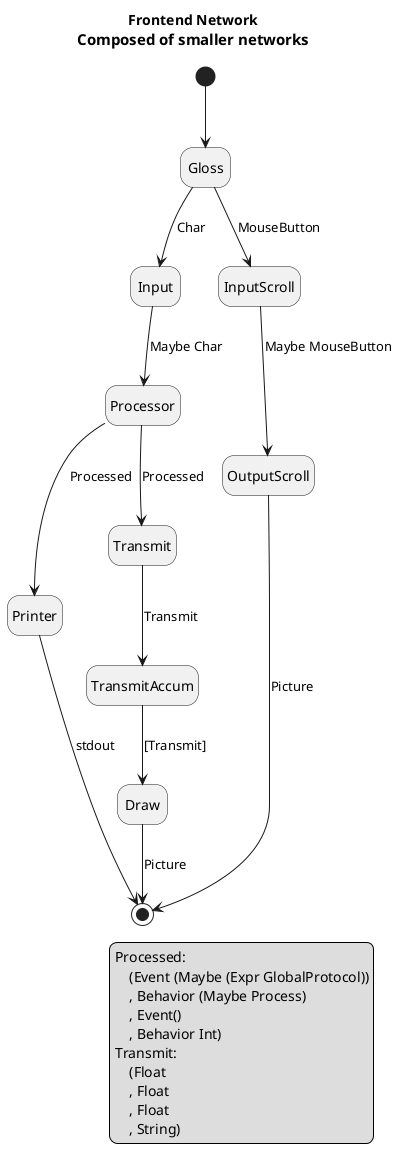 @startuml

hide empty description

title Frontend Network\n<size:15>Composed of smaller networks</size>

[*] --> Gloss
Processor --> Printer: Processed

Gloss --> Input: Char
Input --> Processor: Maybe Char
Processor --> Transmit: Processed
Transmit --> TransmitAccum: Transmit
TransmitAccum --> Draw: [Transmit]

Gloss --> InputScroll: MouseButton
InputScroll --> OutputScroll: Maybe MouseButton

Draw --> [*]: Picture
OutputScroll --> [*]: Picture
Printer --> [*]: stdout

legend right
    Processed:
        (Event (Maybe (Expr GlobalProtocol))
        , Behavior (Maybe Process)
        , Event()
        , Behavior Int)
    Transmit:
        (Float
        , Float
        , Float
        , String)
endlegend

@enduml
